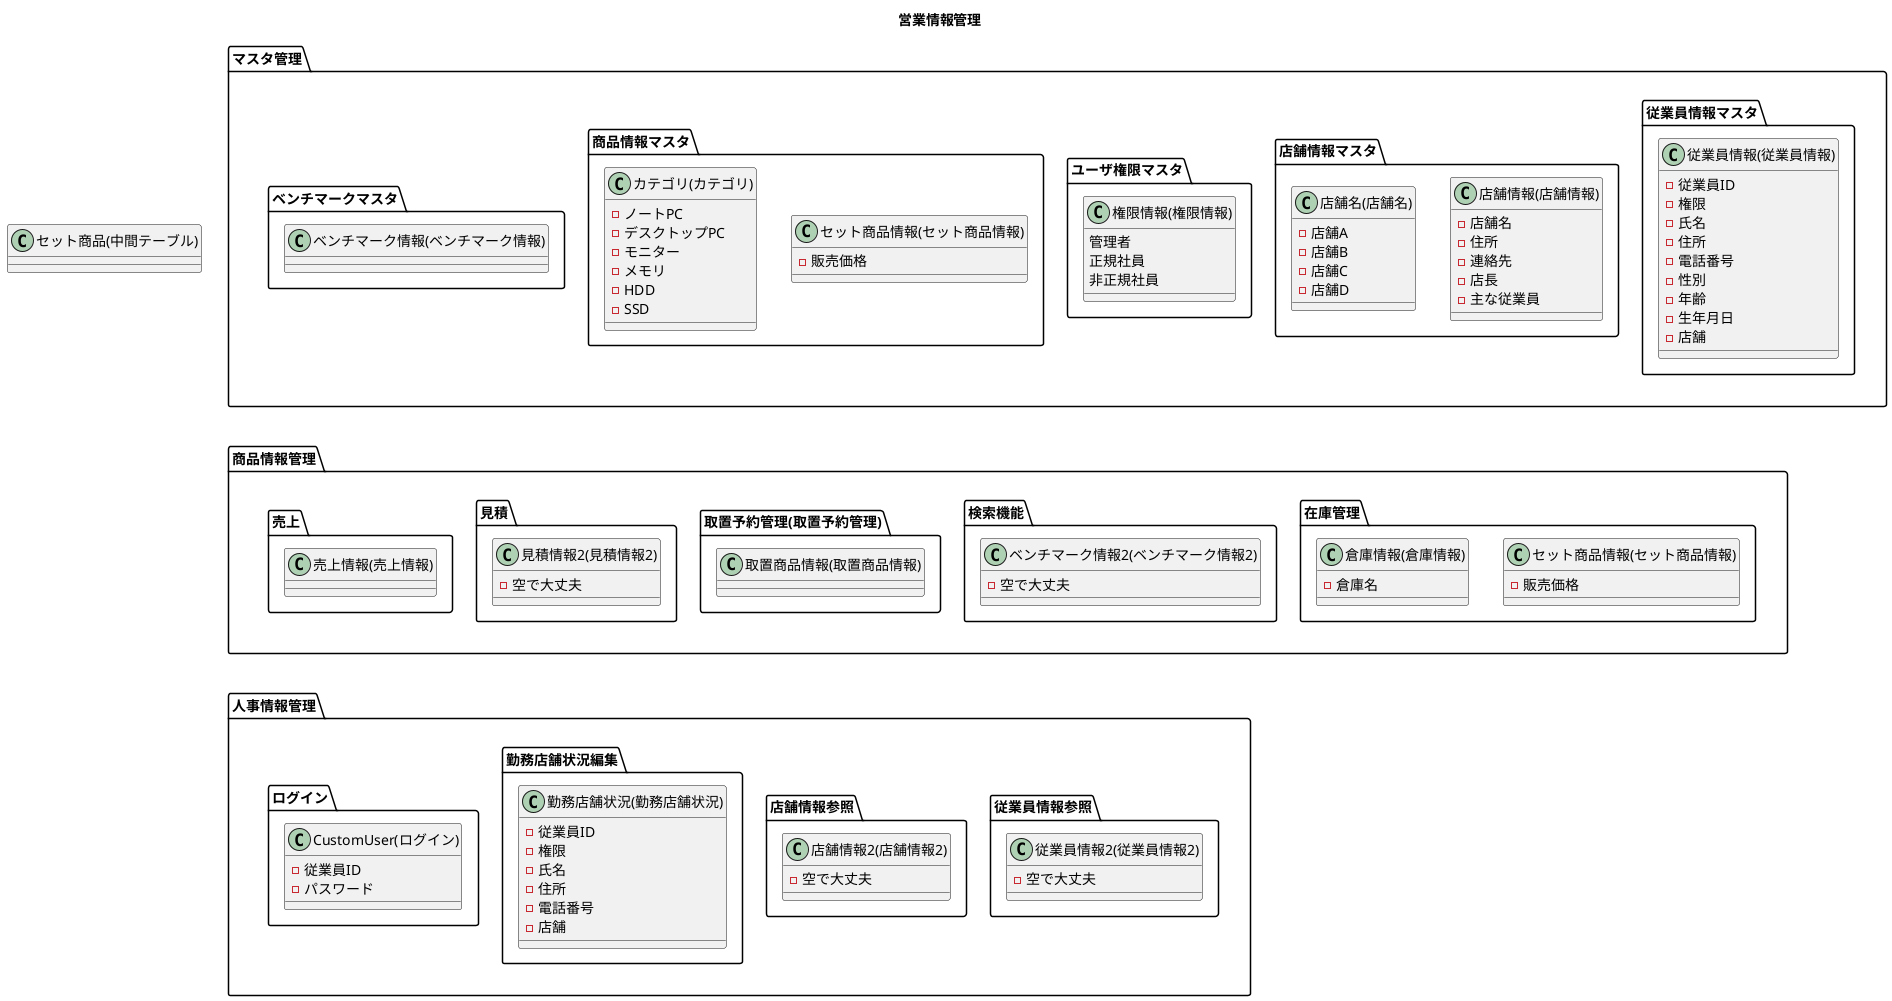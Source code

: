 @startuml クラス図
' left to right direction

title 営業情報管理


package "マスタ管理" as mastermana {
    package 従業員情報マスタ{
        ' 従業員情報
        ' モデル
        class 従業員情報(従業員情報){
            -従業員ID
            -権限
            -氏名
            -住所
            -電話番号
            -性別
            -年齢
            -生年月日
            -店舗
        }
    }
    package "店舗情報マスタ"{
        ' 店舗情報
        ' モデル
        class 店舗情報(店舗情報){
            -店舗名
            -住所
            -連絡先
            -店長
            -主な従業員
        }
        class 店舗名(店舗名){
            -店舗A
            -店舗B
            -店舗C
            -店舗D
        }
    }
    package ユーザ権限マスタ{
        'ユーザ権限'
        ' モデル
        class 権限情報(権限情報){
            管理者
            正規社員
            非正規社員
        }
    }
    package 商品情報マスタ{
        ' 商品情報管理
        ' モデル
        class セット商品情報(セット商品情報){
            -販売価格
            ' 保留中
        }
        class カテゴリ(カテゴリ){
            -ノートPC
            -デスクトップPC
            -モニター
            -メモリ
            -HDD
            -SSD
        }
        ' コントローラ
        ' class セット商品情報一覧(商品情報一覧){}
        ' class 新規登録(新規登録)){}
        ' class 詳細(詳細){}
        ' class 編集(編集){}
    }
    package ベンチマークマスタ{
        ' ベンチマークマスタ
        ' モデル
        class ベンチマーク情報(ベンチマーク情報){
            ' 保留中
        }
    }
    ' package 売上情報マスタ{
        ' 売上情報
        ' モデル
        
}


package "商品情報管理" as itemmana {
    package 在庫管理{
        ' 商品情報管理
        ' モデル
        class セット商品情報(セット商品情報){
            -販売価格
            ' 保留中
        }
        class 倉庫情報(倉庫情報){
        -倉庫名
        ' +移動指示()
        }
    }
    package 検索機能{
        ' ベンチマークマスタ
        ' モデル
        class ベンチマーク情報2(ベンチマーク情報2){
            ' 保留中
            -空で大丈夫
        }
    }
    package 取置予約管理(取置予約管理){
        ' 取置商品情報
        ' モデル
        class 取置商品情報(取置商品情報){}
    }
    package 見積{
        class 見積情報2(見積情報2){
            -空で大丈夫
        }
    }
    package 売上{
        ' 売上情報
        ' モデル
        class 売上情報(売上情報){}
    }
    
    
}


package "人事情報管理" as huremana {
    package 従業員情報参照{
        class 従業員情報2(従業員情報2){
            -空で大丈夫
        }
    }
    package 店舗情報参照{
        class 店舗情報2(店舗情報2){
            -空で大丈夫
        }
    }
    package 勤務店舗状況編集{
        class 勤務店舗状況(勤務店舗状況){
            -従業員ID
            -権限
            -氏名
            -住所
            -電話番号
            -店舗
        }
    }
    package ログイン{
        ' ログイン'
        ' モデル
        ' class "django-allauth(ログイン)" as da{
        '     -従業員ID
        '     -パスワード
        '     ' +ログイン()
        ' }
        class CustomUser(ログイン){
            -従業員ID
            -パスワード
        }
    }
}

' 中間テーブル
' セット商品モデル
class セット商品(中間テーブル){
    ' 商品名、id、型番、セット名
}


' class Meta{
'     -保留
' }

mastermana -[hidden]down- itemmana
itemmana -[hidden]down- huremana
' itemmana -[hidden]- huremana
' mastermana -[hidden]down- itemmana
' mastermana -[hidden]down- huremana

' 要素の書き出しから


' CustomUser +-- Meta
@enduml
